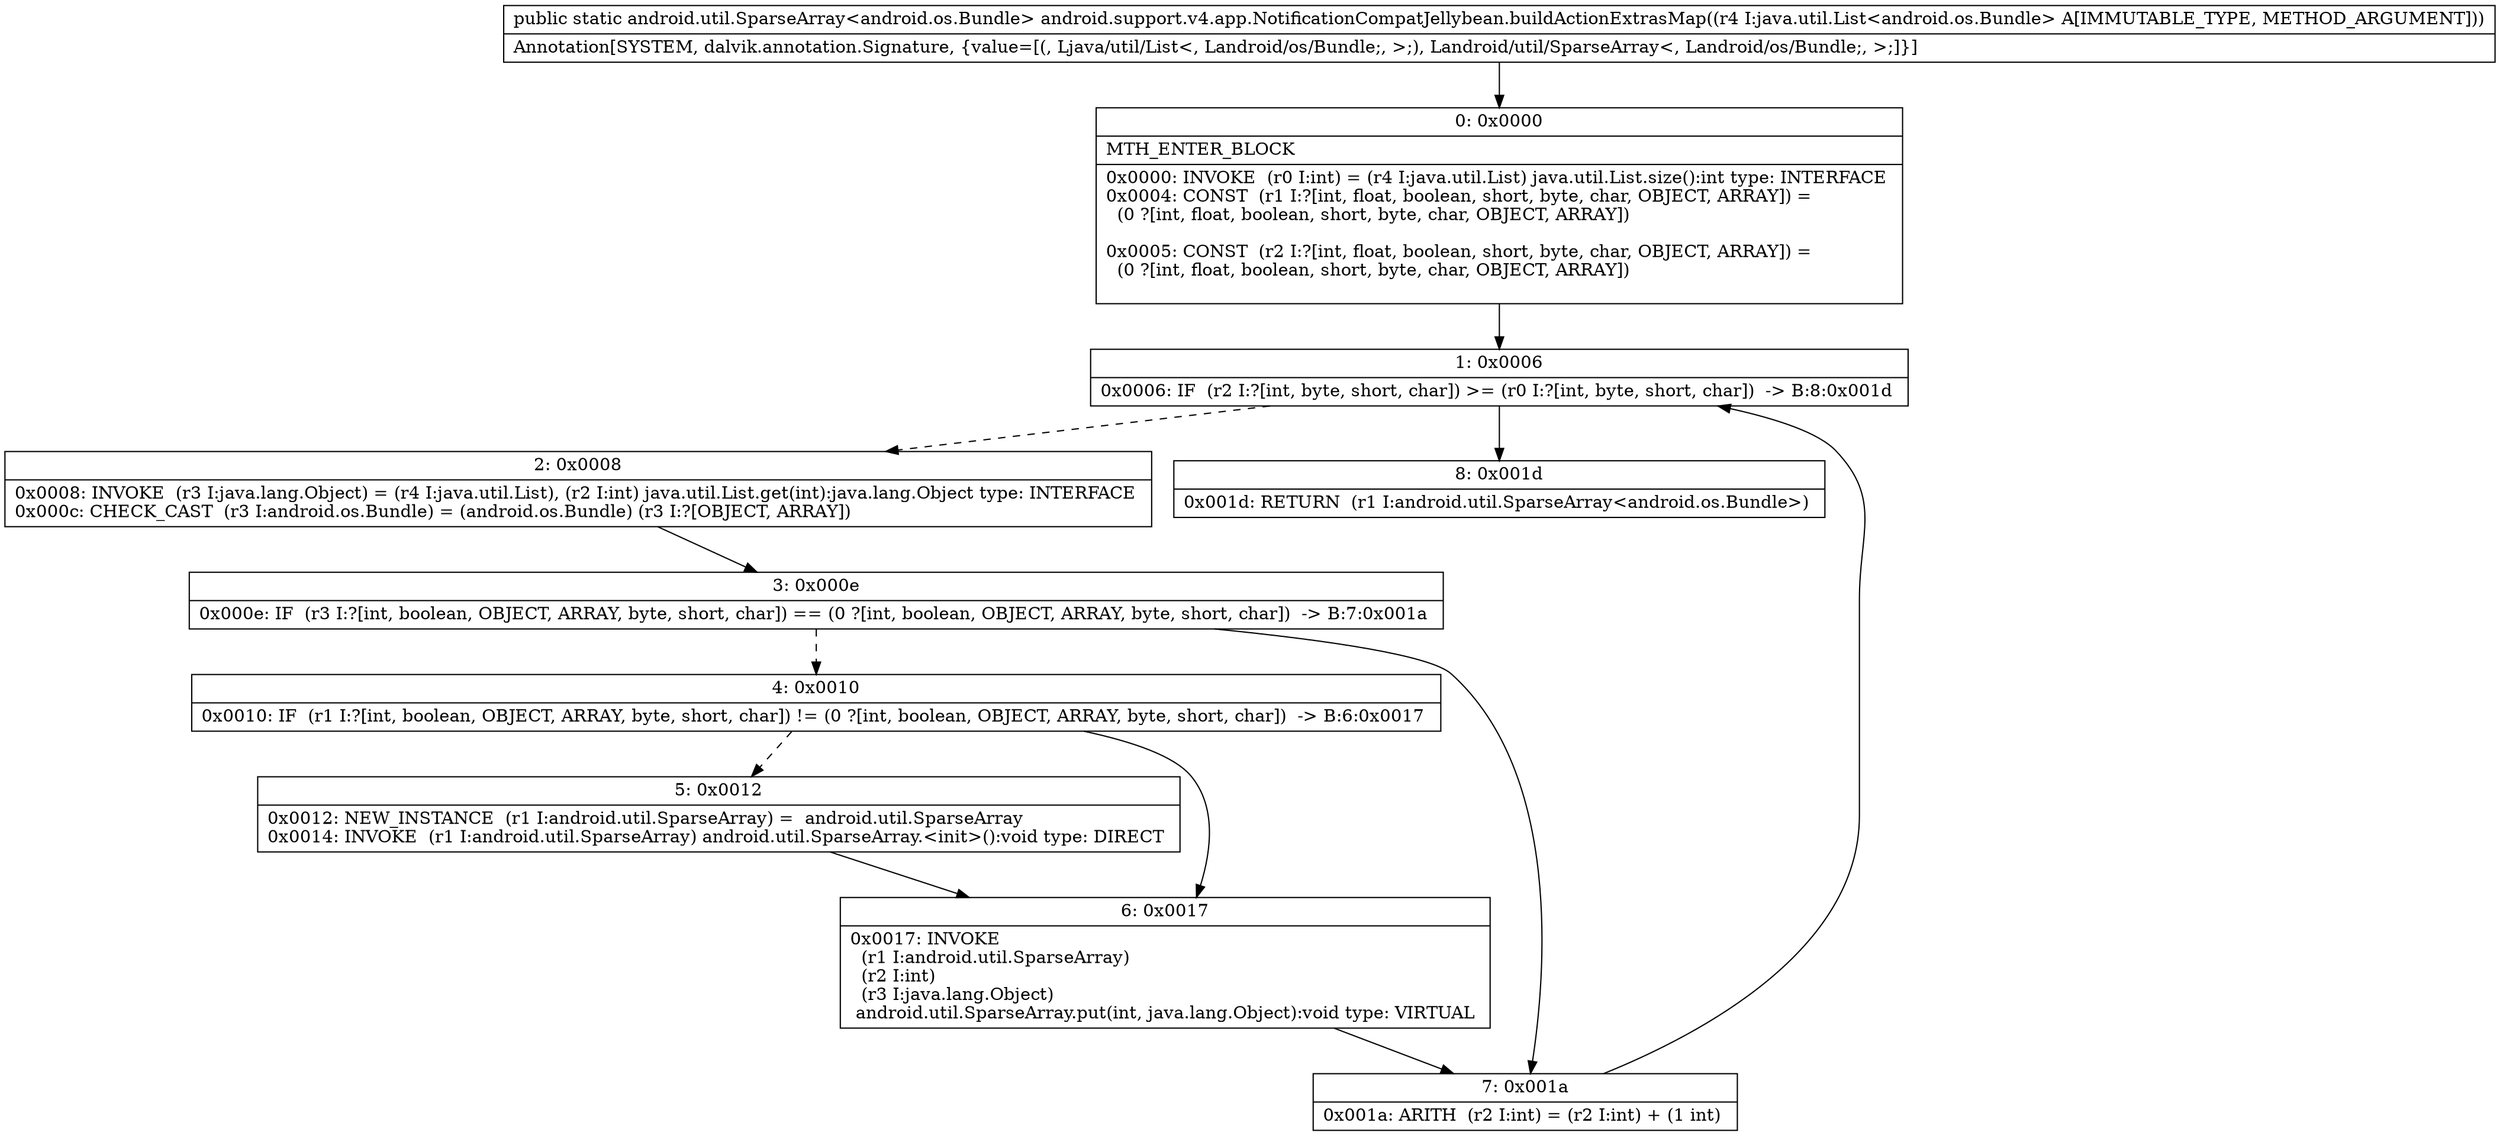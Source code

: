 digraph "CFG forandroid.support.v4.app.NotificationCompatJellybean.buildActionExtrasMap(Ljava\/util\/List;)Landroid\/util\/SparseArray;" {
Node_0 [shape=record,label="{0\:\ 0x0000|MTH_ENTER_BLOCK\l|0x0000: INVOKE  (r0 I:int) = (r4 I:java.util.List) java.util.List.size():int type: INTERFACE \l0x0004: CONST  (r1 I:?[int, float, boolean, short, byte, char, OBJECT, ARRAY]) = \l  (0 ?[int, float, boolean, short, byte, char, OBJECT, ARRAY])\l \l0x0005: CONST  (r2 I:?[int, float, boolean, short, byte, char, OBJECT, ARRAY]) = \l  (0 ?[int, float, boolean, short, byte, char, OBJECT, ARRAY])\l \l}"];
Node_1 [shape=record,label="{1\:\ 0x0006|0x0006: IF  (r2 I:?[int, byte, short, char]) \>= (r0 I:?[int, byte, short, char])  \-\> B:8:0x001d \l}"];
Node_2 [shape=record,label="{2\:\ 0x0008|0x0008: INVOKE  (r3 I:java.lang.Object) = (r4 I:java.util.List), (r2 I:int) java.util.List.get(int):java.lang.Object type: INTERFACE \l0x000c: CHECK_CAST  (r3 I:android.os.Bundle) = (android.os.Bundle) (r3 I:?[OBJECT, ARRAY]) \l}"];
Node_3 [shape=record,label="{3\:\ 0x000e|0x000e: IF  (r3 I:?[int, boolean, OBJECT, ARRAY, byte, short, char]) == (0 ?[int, boolean, OBJECT, ARRAY, byte, short, char])  \-\> B:7:0x001a \l}"];
Node_4 [shape=record,label="{4\:\ 0x0010|0x0010: IF  (r1 I:?[int, boolean, OBJECT, ARRAY, byte, short, char]) != (0 ?[int, boolean, OBJECT, ARRAY, byte, short, char])  \-\> B:6:0x0017 \l}"];
Node_5 [shape=record,label="{5\:\ 0x0012|0x0012: NEW_INSTANCE  (r1 I:android.util.SparseArray) =  android.util.SparseArray \l0x0014: INVOKE  (r1 I:android.util.SparseArray) android.util.SparseArray.\<init\>():void type: DIRECT \l}"];
Node_6 [shape=record,label="{6\:\ 0x0017|0x0017: INVOKE  \l  (r1 I:android.util.SparseArray)\l  (r2 I:int)\l  (r3 I:java.lang.Object)\l android.util.SparseArray.put(int, java.lang.Object):void type: VIRTUAL \l}"];
Node_7 [shape=record,label="{7\:\ 0x001a|0x001a: ARITH  (r2 I:int) = (r2 I:int) + (1 int) \l}"];
Node_8 [shape=record,label="{8\:\ 0x001d|0x001d: RETURN  (r1 I:android.util.SparseArray\<android.os.Bundle\>) \l}"];
MethodNode[shape=record,label="{public static android.util.SparseArray\<android.os.Bundle\> android.support.v4.app.NotificationCompatJellybean.buildActionExtrasMap((r4 I:java.util.List\<android.os.Bundle\> A[IMMUTABLE_TYPE, METHOD_ARGUMENT]))  | Annotation[SYSTEM, dalvik.annotation.Signature, \{value=[(, Ljava\/util\/List\<, Landroid\/os\/Bundle;, \>;), Landroid\/util\/SparseArray\<, Landroid\/os\/Bundle;, \>;]\}]\l}"];
MethodNode -> Node_0;
Node_0 -> Node_1;
Node_1 -> Node_2[style=dashed];
Node_1 -> Node_8;
Node_2 -> Node_3;
Node_3 -> Node_4[style=dashed];
Node_3 -> Node_7;
Node_4 -> Node_5[style=dashed];
Node_4 -> Node_6;
Node_5 -> Node_6;
Node_6 -> Node_7;
Node_7 -> Node_1;
}

